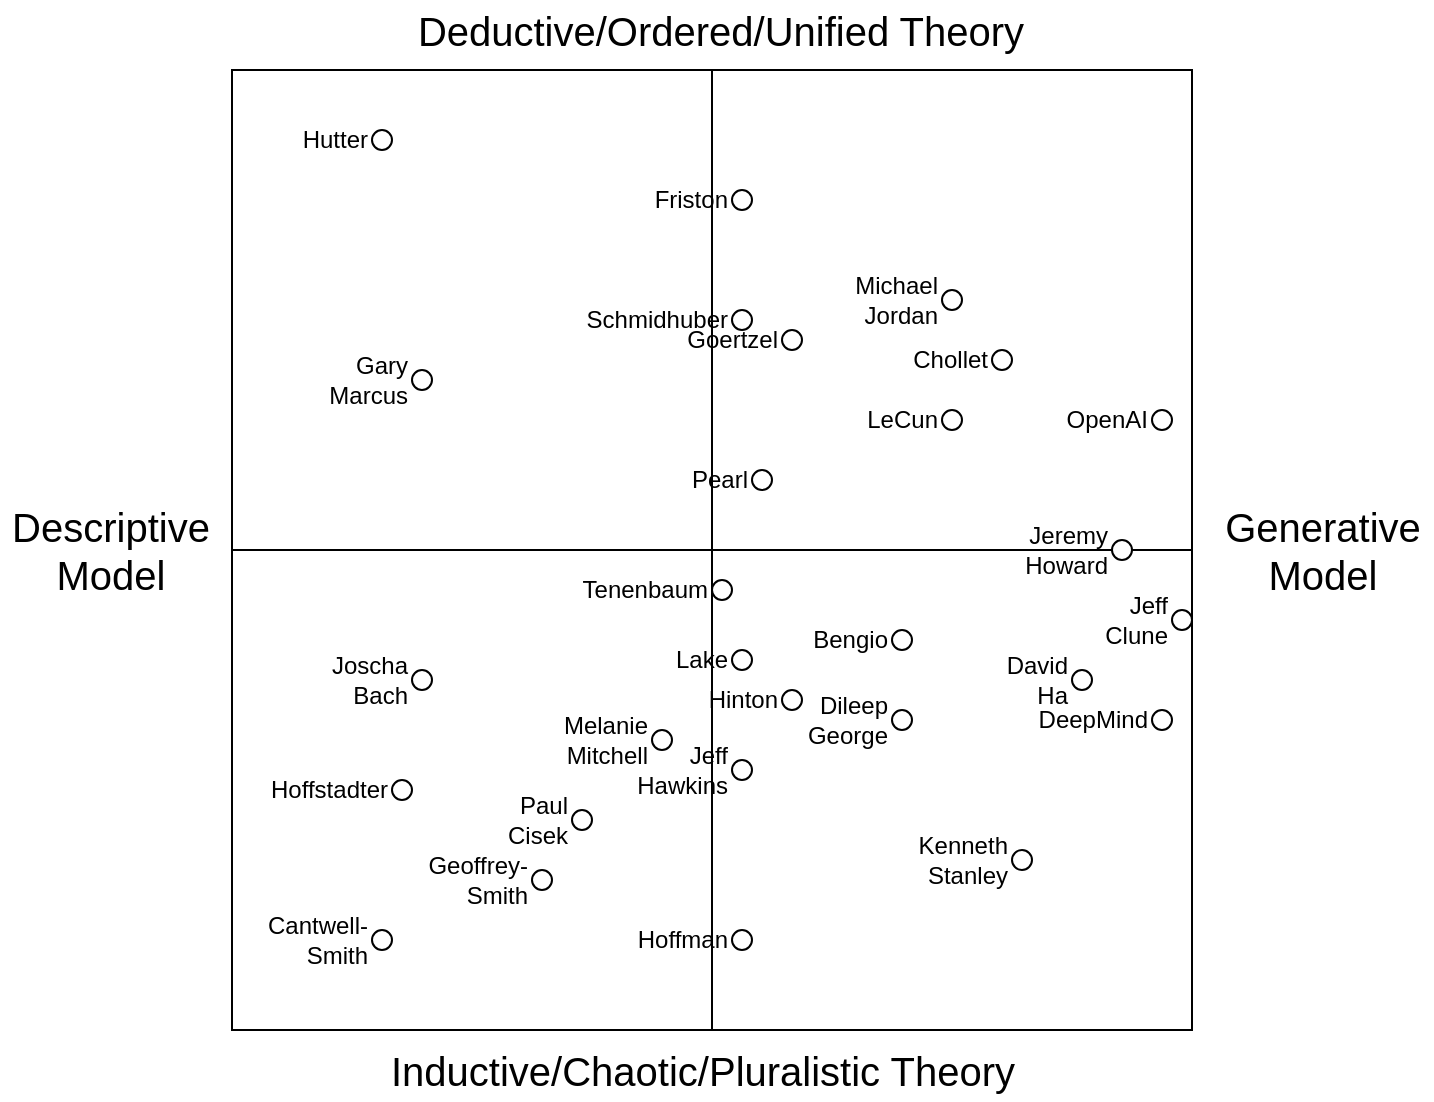 <mxfile version="13.10.4" type="github">
  <diagram id="e_Nu4UiDqZK5FSXZQxsC" name="Page-1">
    <mxGraphModel dx="814" dy="402" grid="1" gridSize="10" guides="1" tooltips="1" connect="1" arrows="1" fold="1" page="1" pageScale="1" pageWidth="850" pageHeight="1100" math="0" shadow="0">
      <root>
        <mxCell id="0" />
        <mxCell id="1" parent="0" />
        <mxCell id="trqewR6XDROr1OXFbvpF-3" value="" style="whiteSpace=wrap;html=1;aspect=fixed;" vertex="1" parent="1">
          <mxGeometry x="120" y="40" width="240" height="240" as="geometry" />
        </mxCell>
        <mxCell id="trqewR6XDROr1OXFbvpF-5" value="" style="whiteSpace=wrap;html=1;aspect=fixed;" vertex="1" parent="1">
          <mxGeometry x="360" y="40" width="240" height="240" as="geometry" />
        </mxCell>
        <mxCell id="trqewR6XDROr1OXFbvpF-6" value="" style="whiteSpace=wrap;html=1;aspect=fixed;" vertex="1" parent="1">
          <mxGeometry x="120" y="280" width="240" height="240" as="geometry" />
        </mxCell>
        <mxCell id="trqewR6XDROr1OXFbvpF-7" value="" style="whiteSpace=wrap;html=1;aspect=fixed;" vertex="1" parent="1">
          <mxGeometry x="360" y="280" width="240" height="240" as="geometry" />
        </mxCell>
        <mxCell id="trqewR6XDROr1OXFbvpF-8" value="Inductive/Chaotic/Pluralistic Theory" style="text;html=1;align=center;verticalAlign=middle;resizable=0;points=[];autosize=1;fontSize=20;" vertex="1" parent="1">
          <mxGeometry x="190" y="525" width="330" height="30" as="geometry" />
        </mxCell>
        <mxCell id="trqewR6XDROr1OXFbvpF-9" value="Deductive/Ordered/Unified Theory" style="text;html=1;align=center;verticalAlign=middle;resizable=0;points=[];autosize=1;fontSize=20;" vertex="1" parent="1">
          <mxGeometry x="204" y="5" width="320" height="30" as="geometry" />
        </mxCell>
        <mxCell id="trqewR6XDROr1OXFbvpF-10" value="Generative&lt;br&gt;Model" style="text;html=1;align=center;verticalAlign=middle;resizable=0;points=[];autosize=1;fontSize=20;" vertex="1" parent="1">
          <mxGeometry x="610" y="255" width="110" height="50" as="geometry" />
        </mxCell>
        <mxCell id="trqewR6XDROr1OXFbvpF-11" value="Descriptive&lt;br&gt;Model" style="text;html=1;align=center;verticalAlign=middle;resizable=0;points=[];autosize=1;fontSize=20;" vertex="1" parent="1">
          <mxGeometry x="4" y="255" width="110" height="50" as="geometry" />
        </mxCell>
        <mxCell id="trqewR6XDROr1OXFbvpF-18" value="Joscha&lt;br&gt;Bach&lt;br&gt;" style="ellipse;whiteSpace=wrap;html=1;aspect=fixed;fontSize=12;labelPosition=left;verticalLabelPosition=middle;align=right;verticalAlign=middle;" vertex="1" parent="1">
          <mxGeometry x="210" y="340" width="10" height="10" as="geometry" />
        </mxCell>
        <mxCell id="trqewR6XDROr1OXFbvpF-22" value="Jeremy&lt;br&gt;Howard" style="ellipse;whiteSpace=wrap;html=1;aspect=fixed;fontSize=12;labelPosition=left;verticalLabelPosition=middle;align=right;verticalAlign=middle;" vertex="1" parent="1">
          <mxGeometry x="560" y="275" width="10" height="10" as="geometry" />
        </mxCell>
        <mxCell id="trqewR6XDROr1OXFbvpF-23" value="Jeff&lt;br&gt;Hawkins" style="ellipse;whiteSpace=wrap;html=1;aspect=fixed;fontSize=12;labelPosition=left;verticalLabelPosition=middle;align=right;verticalAlign=middle;" vertex="1" parent="1">
          <mxGeometry x="370" y="385" width="10" height="10" as="geometry" />
        </mxCell>
        <mxCell id="trqewR6XDROr1OXFbvpF-26" value="Gary&lt;br&gt;Marcus" style="ellipse;whiteSpace=wrap;html=1;aspect=fixed;fontSize=12;labelPosition=left;verticalLabelPosition=middle;align=right;verticalAlign=middle;" vertex="1" parent="1">
          <mxGeometry x="210" y="190" width="10" height="10" as="geometry" />
        </mxCell>
        <mxCell id="trqewR6XDROr1OXFbvpF-28" value="LeCun" style="ellipse;whiteSpace=wrap;html=1;aspect=fixed;fontSize=12;labelPosition=left;verticalLabelPosition=middle;align=right;verticalAlign=middle;" vertex="1" parent="1">
          <mxGeometry x="475" y="210" width="10" height="10" as="geometry" />
        </mxCell>
        <mxCell id="trqewR6XDROr1OXFbvpF-29" value="Hinton" style="ellipse;whiteSpace=wrap;html=1;aspect=fixed;fontSize=12;labelPosition=left;verticalLabelPosition=middle;align=right;verticalAlign=middle;" vertex="1" parent="1">
          <mxGeometry x="395" y="350" width="10" height="10" as="geometry" />
        </mxCell>
        <mxCell id="trqewR6XDROr1OXFbvpF-34" value="Bengio" style="ellipse;whiteSpace=wrap;html=1;aspect=fixed;fontSize=12;labelPosition=left;verticalLabelPosition=middle;align=right;verticalAlign=middle;" vertex="1" parent="1">
          <mxGeometry x="450" y="320" width="10" height="10" as="geometry" />
        </mxCell>
        <mxCell id="trqewR6XDROr1OXFbvpF-39" value="Schmidhuber" style="ellipse;whiteSpace=wrap;html=1;aspect=fixed;fontSize=12;labelPosition=left;verticalLabelPosition=middle;align=right;verticalAlign=middle;" vertex="1" parent="1">
          <mxGeometry x="370" y="160" width="10" height="10" as="geometry" />
        </mxCell>
        <mxCell id="trqewR6XDROr1OXFbvpF-41" value="David&lt;br&gt;Ha" style="ellipse;whiteSpace=wrap;html=1;aspect=fixed;fontSize=12;labelPosition=left;verticalLabelPosition=middle;align=right;verticalAlign=middle;" vertex="1" parent="1">
          <mxGeometry x="540" y="340" width="10" height="10" as="geometry" />
        </mxCell>
        <mxCell id="trqewR6XDROr1OXFbvpF-51" value="Kenneth&lt;br&gt;Stanley" style="ellipse;whiteSpace=wrap;html=1;aspect=fixed;fontSize=12;labelPosition=left;verticalLabelPosition=middle;align=right;verticalAlign=middle;" vertex="1" parent="1">
          <mxGeometry x="510" y="430" width="10" height="10" as="geometry" />
        </mxCell>
        <mxCell id="trqewR6XDROr1OXFbvpF-54" value="Melanie&lt;br&gt;Mitchell" style="ellipse;whiteSpace=wrap;html=1;aspect=fixed;fontSize=12;labelPosition=left;verticalLabelPosition=middle;align=right;verticalAlign=middle;" vertex="1" parent="1">
          <mxGeometry x="330" y="370" width="10" height="10" as="geometry" />
        </mxCell>
        <mxCell id="trqewR6XDROr1OXFbvpF-55" value="Hoffstadter" style="ellipse;whiteSpace=wrap;html=1;aspect=fixed;fontSize=12;labelPosition=left;verticalLabelPosition=middle;align=right;verticalAlign=middle;" vertex="1" parent="1">
          <mxGeometry x="200" y="395" width="10" height="10" as="geometry" />
        </mxCell>
        <mxCell id="trqewR6XDROr1OXFbvpF-59" value="Hoffman" style="ellipse;whiteSpace=wrap;html=1;aspect=fixed;fontSize=12;labelPosition=left;verticalLabelPosition=middle;align=right;verticalAlign=middle;" vertex="1" parent="1">
          <mxGeometry x="370" y="470" width="10" height="10" as="geometry" />
        </mxCell>
        <mxCell id="trqewR6XDROr1OXFbvpF-60" value="Geoffrey-Smith" style="ellipse;whiteSpace=wrap;html=1;aspect=fixed;fontSize=12;labelPosition=left;verticalLabelPosition=middle;align=right;verticalAlign=middle;" vertex="1" parent="1">
          <mxGeometry x="270" y="440" width="10" height="10" as="geometry" />
        </mxCell>
        <mxCell id="trqewR6XDROr1OXFbvpF-63" value="Hutter" style="ellipse;whiteSpace=wrap;html=1;aspect=fixed;fontSize=12;labelPosition=left;verticalLabelPosition=middle;align=right;verticalAlign=middle;" vertex="1" parent="1">
          <mxGeometry x="190" y="70" width="10" height="10" as="geometry" />
        </mxCell>
        <mxCell id="trqewR6XDROr1OXFbvpF-70" value="Goertzel" style="ellipse;whiteSpace=wrap;html=1;aspect=fixed;fontSize=12;labelPosition=left;verticalLabelPosition=middle;align=right;verticalAlign=middle;" vertex="1" parent="1">
          <mxGeometry x="395" y="170" width="10" height="10" as="geometry" />
        </mxCell>
        <mxCell id="trqewR6XDROr1OXFbvpF-71" value="Pearl" style="ellipse;whiteSpace=wrap;html=1;aspect=fixed;fontSize=12;labelPosition=left;verticalLabelPosition=middle;align=right;verticalAlign=middle;" vertex="1" parent="1">
          <mxGeometry x="380" y="240" width="10" height="10" as="geometry" />
        </mxCell>
        <mxCell id="trqewR6XDROr1OXFbvpF-72" value="OpenAI" style="ellipse;whiteSpace=wrap;html=1;aspect=fixed;fontSize=12;labelPosition=left;verticalLabelPosition=middle;align=right;verticalAlign=middle;" vertex="1" parent="1">
          <mxGeometry x="580" y="210" width="10" height="10" as="geometry" />
        </mxCell>
        <mxCell id="trqewR6XDROr1OXFbvpF-75" value="DeepMind" style="ellipse;whiteSpace=wrap;html=1;aspect=fixed;fontSize=12;labelPosition=left;verticalLabelPosition=middle;align=right;verticalAlign=middle;" vertex="1" parent="1">
          <mxGeometry x="580" y="360" width="10" height="10" as="geometry" />
        </mxCell>
        <mxCell id="trqewR6XDROr1OXFbvpF-78" value="Lake" style="ellipse;whiteSpace=wrap;html=1;aspect=fixed;fontSize=12;labelPosition=left;verticalLabelPosition=middle;align=right;verticalAlign=middle;" vertex="1" parent="1">
          <mxGeometry x="370" y="330" width="10" height="10" as="geometry" />
        </mxCell>
        <mxCell id="trqewR6XDROr1OXFbvpF-83" value="Cantwell-Smith" style="ellipse;whiteSpace=wrap;html=1;aspect=fixed;fontSize=12;labelPosition=left;verticalLabelPosition=middle;align=right;verticalAlign=middle;" vertex="1" parent="1">
          <mxGeometry x="190" y="470" width="10" height="10" as="geometry" />
        </mxCell>
        <mxCell id="trqewR6XDROr1OXFbvpF-84" value="Tenenbaum&lt;br&gt;" style="ellipse;whiteSpace=wrap;html=1;aspect=fixed;fontSize=12;labelPosition=left;verticalLabelPosition=middle;align=right;verticalAlign=middle;" vertex="1" parent="1">
          <mxGeometry x="360" y="295" width="10" height="10" as="geometry" />
        </mxCell>
        <mxCell id="trqewR6XDROr1OXFbvpF-85" value="Michael&lt;br&gt;Jordan" style="ellipse;whiteSpace=wrap;html=1;aspect=fixed;fontSize=12;labelPosition=left;verticalLabelPosition=middle;align=right;verticalAlign=middle;" vertex="1" parent="1">
          <mxGeometry x="475" y="150" width="10" height="10" as="geometry" />
        </mxCell>
        <mxCell id="trqewR6XDROr1OXFbvpF-86" value="Chollet" style="ellipse;whiteSpace=wrap;html=1;aspect=fixed;fontSize=12;labelPosition=left;verticalLabelPosition=middle;align=right;verticalAlign=middle;" vertex="1" parent="1">
          <mxGeometry x="500" y="180" width="10" height="10" as="geometry" />
        </mxCell>
        <mxCell id="trqewR6XDROr1OXFbvpF-87" value="Dileep&lt;br&gt;George" style="ellipse;whiteSpace=wrap;html=1;aspect=fixed;fontSize=12;labelPosition=left;verticalLabelPosition=middle;align=right;verticalAlign=middle;" vertex="1" parent="1">
          <mxGeometry x="450" y="360" width="10" height="10" as="geometry" />
        </mxCell>
        <mxCell id="trqewR6XDROr1OXFbvpF-88" value="Paul&lt;br&gt;Cisek" style="ellipse;whiteSpace=wrap;html=1;aspect=fixed;fontSize=12;labelPosition=left;verticalLabelPosition=middle;align=right;verticalAlign=middle;" vertex="1" parent="1">
          <mxGeometry x="290" y="410" width="10" height="10" as="geometry" />
        </mxCell>
        <mxCell id="trqewR6XDROr1OXFbvpF-89" value="Friston" style="ellipse;whiteSpace=wrap;html=1;aspect=fixed;fontSize=12;labelPosition=left;verticalLabelPosition=middle;align=right;verticalAlign=middle;" vertex="1" parent="1">
          <mxGeometry x="370" y="100" width="10" height="10" as="geometry" />
        </mxCell>
        <mxCell id="trqewR6XDROr1OXFbvpF-93" value="Jeff&lt;br&gt;Clune" style="ellipse;whiteSpace=wrap;html=1;aspect=fixed;fontSize=12;labelPosition=left;verticalLabelPosition=middle;align=right;verticalAlign=middle;" vertex="1" parent="1">
          <mxGeometry x="590" y="310" width="10" height="10" as="geometry" />
        </mxCell>
      </root>
    </mxGraphModel>
  </diagram>
</mxfile>
